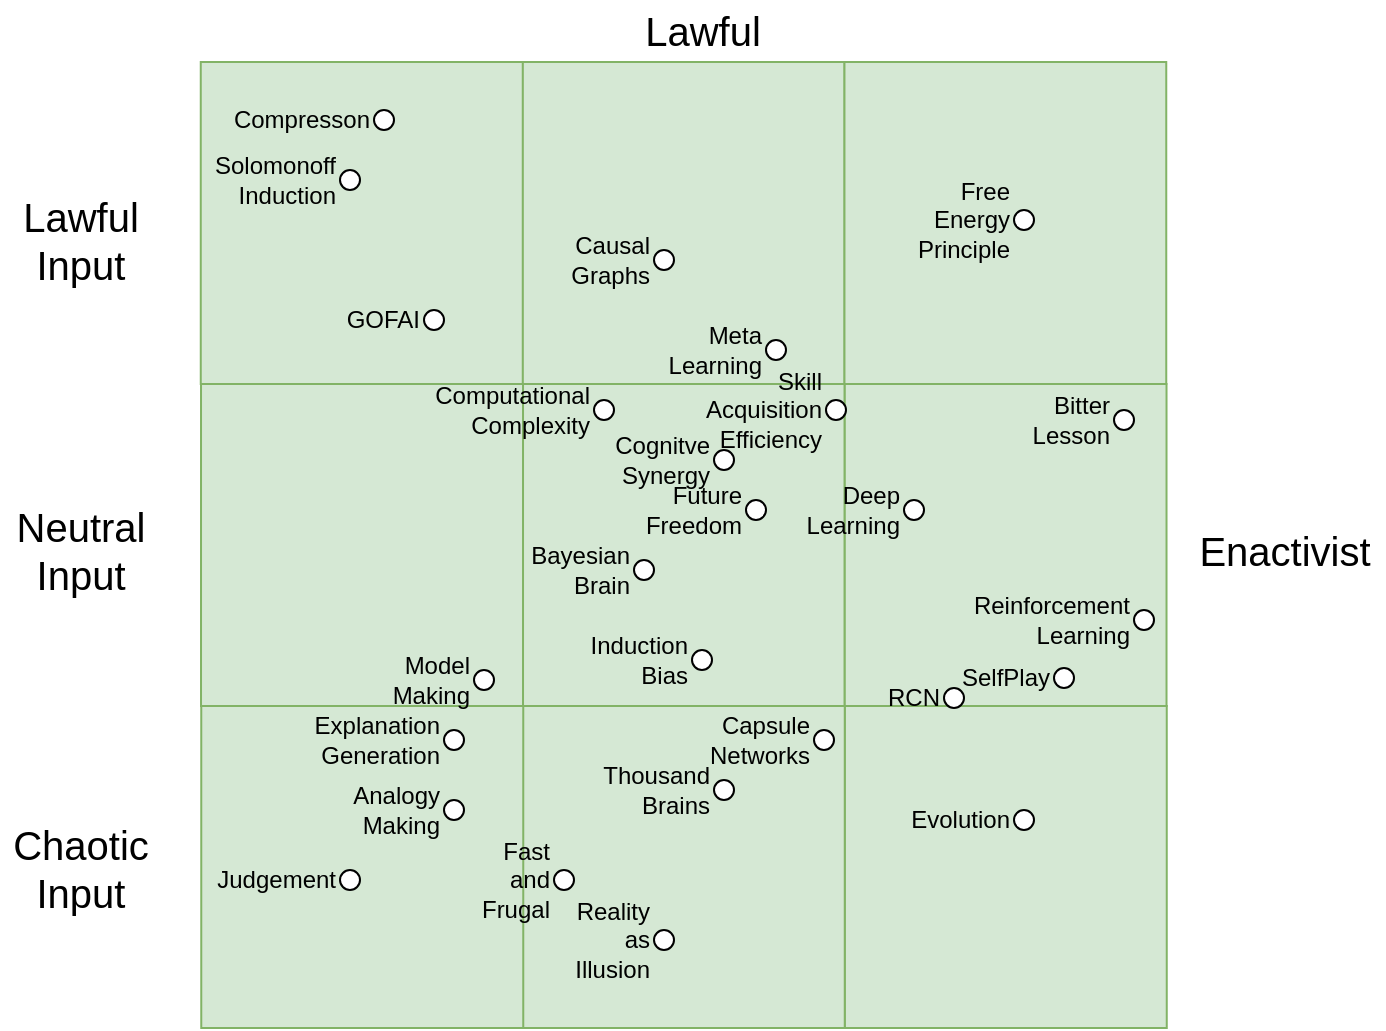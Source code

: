 <mxfile version="14.3.0" type="github"><diagram id="e_Nu4UiDqZK5FSXZQxsC" name="Page-1"><mxGraphModel dx="630" dy="425" grid="1" gridSize="10" guides="1" tooltips="1" connect="1" arrows="1" fold="1" page="1" pageScale="1" pageWidth="850" pageHeight="1100" math="0" shadow="0"><root><mxCell id="0"/><mxCell id="1" parent="0"/><mxCell id="EZBb4ChviIudJLhnY7K9-9" value="" style="whiteSpace=wrap;html=1;aspect=fixed;fillColor=#d5e8d4;strokeColor=#82b366;" parent="1" vertex="1"><mxGeometry x="422.38" y="443" width="161" height="161" as="geometry"/></mxCell><mxCell id="EZBb4ChviIudJLhnY7K9-12" value="" style="whiteSpace=wrap;html=1;aspect=fixed;fillColor=#d5e8d4;strokeColor=#82b366;" parent="1" vertex="1"><mxGeometry x="261.38" y="443" width="161" height="161" as="geometry"/></mxCell><mxCell id="EZBb4ChviIudJLhnY7K9-13" value="" style="whiteSpace=wrap;html=1;aspect=fixed;fillColor=#d5e8d4;strokeColor=#82b366;" parent="1" vertex="1"><mxGeometry x="100.63" y="443" width="161" height="161" as="geometry"/></mxCell><mxCell id="EZBb4ChviIudJLhnY7K9-14" value="" style="whiteSpace=wrap;html=1;aspect=fixed;fillColor=#d5e8d4;strokeColor=#82b366;" parent="1" vertex="1"><mxGeometry x="422.26" y="282" width="161" height="161" as="geometry"/></mxCell><mxCell id="EZBb4ChviIudJLhnY7K9-15" value="" style="whiteSpace=wrap;html=1;aspect=fixed;fillColor=#d5e8d4;strokeColor=#82b366;" parent="1" vertex="1"><mxGeometry x="261.26" y="282" width="161" height="161" as="geometry"/></mxCell><mxCell id="EZBb4ChviIudJLhnY7K9-16" value="" style="whiteSpace=wrap;html=1;aspect=fixed;fillColor=#d5e8d4;strokeColor=#82b366;" parent="1" vertex="1"><mxGeometry x="100.51" y="282" width="161" height="161" as="geometry"/></mxCell><mxCell id="EZBb4ChviIudJLhnY7K9-17" value="" style="whiteSpace=wrap;html=1;aspect=fixed;fillColor=#d5e8d4;strokeColor=#82b366;" parent="1" vertex="1"><mxGeometry x="422.13" y="121" width="161" height="161" as="geometry"/></mxCell><mxCell id="EZBb4ChviIudJLhnY7K9-18" value="" style="whiteSpace=wrap;html=1;aspect=fixed;fillColor=#d5e8d4;strokeColor=#82b366;" parent="1" vertex="1"><mxGeometry x="261.13" y="121" width="161" height="161" as="geometry"/></mxCell><mxCell id="EZBb4ChviIudJLhnY7K9-19" value="" style="whiteSpace=wrap;html=1;aspect=fixed;fillColor=#d5e8d4;strokeColor=#82b366;" parent="1" vertex="1"><mxGeometry x="100.38" y="121" width="161" height="161" as="geometry"/></mxCell><mxCell id="trqewR6XDROr1OXFbvpF-9" value="Lawful" style="text;html=1;align=center;verticalAlign=middle;resizable=0;points=[];autosize=1;fontSize=20;" parent="1" vertex="1"><mxGeometry x="316" y="90" width="70" height="30" as="geometry"/></mxCell><mxCell id="trqewR6XDROr1OXFbvpF-10" value="Enactivist" style="text;html=1;align=center;verticalAlign=middle;resizable=0;points=[];autosize=1;fontSize=20;" parent="1" vertex="1"><mxGeometry x="592" y="350" width="100" height="30" as="geometry"/></mxCell><mxCell id="trqewR6XDROr1OXFbvpF-11" value="Neutral&lt;br&gt;Input" style="text;html=1;align=center;verticalAlign=middle;resizable=0;points=[];autosize=1;fontSize=20;" parent="1" vertex="1"><mxGeometry y="340" width="80" height="50" as="geometry"/></mxCell><mxCell id="trqewR6XDROr1OXFbvpF-18" value="Model Making" style="ellipse;whiteSpace=wrap;html=1;aspect=fixed;fontSize=12;labelPosition=left;verticalLabelPosition=middle;align=right;verticalAlign=middle;" parent="1" vertex="1"><mxGeometry x="237" y="425" width="10" height="10" as="geometry"/></mxCell><mxCell id="trqewR6XDROr1OXFbvpF-23" value="Thousand&lt;br&gt;Brains" style="ellipse;whiteSpace=wrap;html=1;aspect=fixed;fontSize=12;labelPosition=left;verticalLabelPosition=middle;align=right;verticalAlign=middle;" parent="1" vertex="1"><mxGeometry x="357" y="480" width="10" height="10" as="geometry"/></mxCell><mxCell id="trqewR6XDROr1OXFbvpF-26" value="GOFAI" style="ellipse;whiteSpace=wrap;html=1;aspect=fixed;fontSize=12;labelPosition=left;verticalLabelPosition=middle;align=right;verticalAlign=middle;" parent="1" vertex="1"><mxGeometry x="212" y="245" width="10" height="10" as="geometry"/></mxCell><mxCell id="trqewR6XDROr1OXFbvpF-28" value="Deep Learning" style="ellipse;whiteSpace=wrap;html=1;aspect=fixed;fontSize=12;labelPosition=left;verticalLabelPosition=middle;align=right;verticalAlign=middle;" parent="1" vertex="1"><mxGeometry x="452" y="340" width="10" height="10" as="geometry"/></mxCell><mxCell id="trqewR6XDROr1OXFbvpF-29" value="Capsule&lt;br&gt;Networks" style="ellipse;whiteSpace=wrap;html=1;aspect=fixed;fontSize=12;labelPosition=left;verticalLabelPosition=middle;align=right;verticalAlign=middle;" parent="1" vertex="1"><mxGeometry x="407" y="455" width="10" height="10" as="geometry"/></mxCell><mxCell id="trqewR6XDROr1OXFbvpF-39" value="Meta Learning" style="ellipse;whiteSpace=wrap;html=1;aspect=fixed;fontSize=12;labelPosition=left;verticalLabelPosition=middle;align=right;verticalAlign=middle;" parent="1" vertex="1"><mxGeometry x="383" y="260" width="10" height="10" as="geometry"/></mxCell><mxCell id="trqewR6XDROr1OXFbvpF-55" value="Analogy&lt;br&gt;Making" style="ellipse;whiteSpace=wrap;html=1;aspect=fixed;fontSize=12;labelPosition=left;verticalLabelPosition=middle;align=right;verticalAlign=middle;" parent="1" vertex="1"><mxGeometry x="222" y="490" width="10" height="10" as="geometry"/></mxCell><mxCell id="trqewR6XDROr1OXFbvpF-59" value="Reality as Illusion" style="ellipse;whiteSpace=wrap;html=1;aspect=fixed;fontSize=12;labelPosition=left;verticalLabelPosition=middle;align=right;verticalAlign=middle;" parent="1" vertex="1"><mxGeometry x="327" y="555" width="10" height="10" as="geometry"/></mxCell><mxCell id="trqewR6XDROr1OXFbvpF-63" value="Compresson" style="ellipse;whiteSpace=wrap;html=1;aspect=fixed;fontSize=12;labelPosition=left;verticalLabelPosition=middle;align=right;verticalAlign=middle;" parent="1" vertex="1"><mxGeometry x="187" y="145" width="10" height="10" as="geometry"/></mxCell><mxCell id="trqewR6XDROr1OXFbvpF-70" value="Cognitve Synergy" style="ellipse;whiteSpace=wrap;html=1;aspect=fixed;fontSize=12;labelPosition=left;verticalLabelPosition=middle;align=right;verticalAlign=middle;" parent="1" vertex="1"><mxGeometry x="357" y="315" width="10" height="10" as="geometry"/></mxCell><mxCell id="trqewR6XDROr1OXFbvpF-71" value="Causal Graphs" style="ellipse;whiteSpace=wrap;html=1;aspect=fixed;fontSize=12;labelPosition=left;verticalLabelPosition=middle;align=right;verticalAlign=middle;" parent="1" vertex="1"><mxGeometry x="327" y="215" width="10" height="10" as="geometry"/></mxCell><mxCell id="trqewR6XDROr1OXFbvpF-72" value="Bitter Lesson" style="ellipse;whiteSpace=wrap;html=1;aspect=fixed;fontSize=12;labelPosition=left;verticalLabelPosition=middle;align=right;verticalAlign=middle;" parent="1" vertex="1"><mxGeometry x="557" y="295" width="10" height="10" as="geometry"/></mxCell><mxCell id="trqewR6XDROr1OXFbvpF-75" value="Reinforcement Learning" style="ellipse;whiteSpace=wrap;html=1;aspect=fixed;fontSize=12;labelPosition=left;verticalLabelPosition=middle;align=right;verticalAlign=middle;" parent="1" vertex="1"><mxGeometry x="567" y="395" width="10" height="10" as="geometry"/></mxCell><mxCell id="trqewR6XDROr1OXFbvpF-78" value="Induction Bias" style="ellipse;whiteSpace=wrap;html=1;aspect=fixed;fontSize=12;labelPosition=left;verticalLabelPosition=middle;align=right;verticalAlign=middle;" parent="1" vertex="1"><mxGeometry x="346" y="415" width="10" height="10" as="geometry"/></mxCell><mxCell id="trqewR6XDROr1OXFbvpF-83" value="Judgement" style="ellipse;whiteSpace=wrap;html=1;aspect=fixed;fontSize=12;labelPosition=left;verticalLabelPosition=middle;align=right;verticalAlign=middle;" parent="1" vertex="1"><mxGeometry x="170" y="525" width="10" height="10" as="geometry"/></mxCell><mxCell id="trqewR6XDROr1OXFbvpF-84" value="Bayesian&lt;br&gt;Brain" style="ellipse;whiteSpace=wrap;html=1;aspect=fixed;fontSize=12;labelPosition=left;verticalLabelPosition=middle;align=right;verticalAlign=middle;" parent="1" vertex="1"><mxGeometry x="317" y="370" width="10" height="10" as="geometry"/></mxCell><mxCell id="trqewR6XDROr1OXFbvpF-86" value="Skill Acquisition Efficiency" style="ellipse;whiteSpace=wrap;html=1;aspect=fixed;fontSize=12;labelPosition=left;verticalLabelPosition=middle;align=right;verticalAlign=middle;" parent="1" vertex="1"><mxGeometry x="413" y="290" width="10" height="10" as="geometry"/></mxCell><mxCell id="trqewR6XDROr1OXFbvpF-87" value="RCN" style="ellipse;whiteSpace=wrap;html=1;aspect=fixed;fontSize=12;labelPosition=left;verticalLabelPosition=middle;align=right;verticalAlign=middle;" parent="1" vertex="1"><mxGeometry x="472" y="434" width="10" height="10" as="geometry"/></mxCell><mxCell id="trqewR6XDROr1OXFbvpF-88" value="Evolution" style="ellipse;whiteSpace=wrap;html=1;aspect=fixed;fontSize=12;labelPosition=left;verticalLabelPosition=middle;align=right;verticalAlign=middle;" parent="1" vertex="1"><mxGeometry x="507" y="495" width="10" height="10" as="geometry"/></mxCell><mxCell id="trqewR6XDROr1OXFbvpF-89" value="Free Energy Principle" style="ellipse;whiteSpace=wrap;html=1;aspect=fixed;fontSize=12;labelPosition=left;verticalLabelPosition=middle;align=right;verticalAlign=middle;" parent="1" vertex="1"><mxGeometry x="507" y="195" width="10" height="10" as="geometry"/></mxCell><mxCell id="LOAbWyqPgFJrH-aSDBwY-21" value="Computational Complexity" style="ellipse;whiteSpace=wrap;html=1;aspect=fixed;fontSize=12;labelPosition=left;verticalLabelPosition=middle;align=right;verticalAlign=middle;" parent="1" vertex="1"><mxGeometry x="297" y="290" width="10" height="10" as="geometry"/></mxCell><mxCell id="eXJtEBARMdF0W1MzuHGJ-7" value="Explanation&lt;br&gt;Generation" style="ellipse;whiteSpace=wrap;html=1;aspect=fixed;fontSize=12;labelPosition=left;verticalLabelPosition=middle;align=right;verticalAlign=middle;" parent="1" vertex="1"><mxGeometry x="222" y="455" width="10" height="10" as="geometry"/></mxCell><mxCell id="eXJtEBARMdF0W1MzuHGJ-12" value="SelfPlay" style="ellipse;whiteSpace=wrap;html=1;aspect=fixed;fontSize=12;labelPosition=left;verticalLabelPosition=middle;align=right;verticalAlign=middle;" parent="1" vertex="1"><mxGeometry x="527" y="424" width="10" height="10" as="geometry"/></mxCell><mxCell id="eXJtEBARMdF0W1MzuHGJ-14" value="Fast and Frugal" style="ellipse;whiteSpace=wrap;html=1;aspect=fixed;fontSize=12;labelPosition=left;verticalLabelPosition=middle;align=right;verticalAlign=middle;" parent="1" vertex="1"><mxGeometry x="277" y="525" width="10" height="10" as="geometry"/></mxCell><mxCell id="eXJtEBARMdF0W1MzuHGJ-15" value="Future Freedom" style="ellipse;whiteSpace=wrap;html=1;aspect=fixed;fontSize=12;labelPosition=left;verticalLabelPosition=middle;align=right;verticalAlign=middle;" parent="1" vertex="1"><mxGeometry x="373" y="340" width="10" height="10" as="geometry"/></mxCell><mxCell id="eXJtEBARMdF0W1MzuHGJ-17" value="Solomonoff Induction" style="ellipse;whiteSpace=wrap;html=1;aspect=fixed;fontSize=12;labelPosition=left;verticalLabelPosition=middle;align=right;verticalAlign=middle;direction=west;" parent="1" vertex="1"><mxGeometry x="170" y="175" width="10" height="10" as="geometry"/></mxCell><mxCell id="CP_VHnQWBo9eyLh-aSXe-1" value="Lawful&lt;br&gt;Input" style="text;html=1;align=center;verticalAlign=middle;resizable=0;points=[];autosize=1;fontSize=20;" parent="1" vertex="1"><mxGeometry x="5" y="185" width="70" height="50" as="geometry"/></mxCell><mxCell id="CP_VHnQWBo9eyLh-aSXe-2" value="Chaotic&lt;br&gt;Input" style="text;html=1;align=center;verticalAlign=middle;resizable=0;points=[];autosize=1;fontSize=20;" parent="1" vertex="1"><mxGeometry y="498.5" width="80" height="50" as="geometry"/></mxCell></root></mxGraphModel></diagram></mxfile>